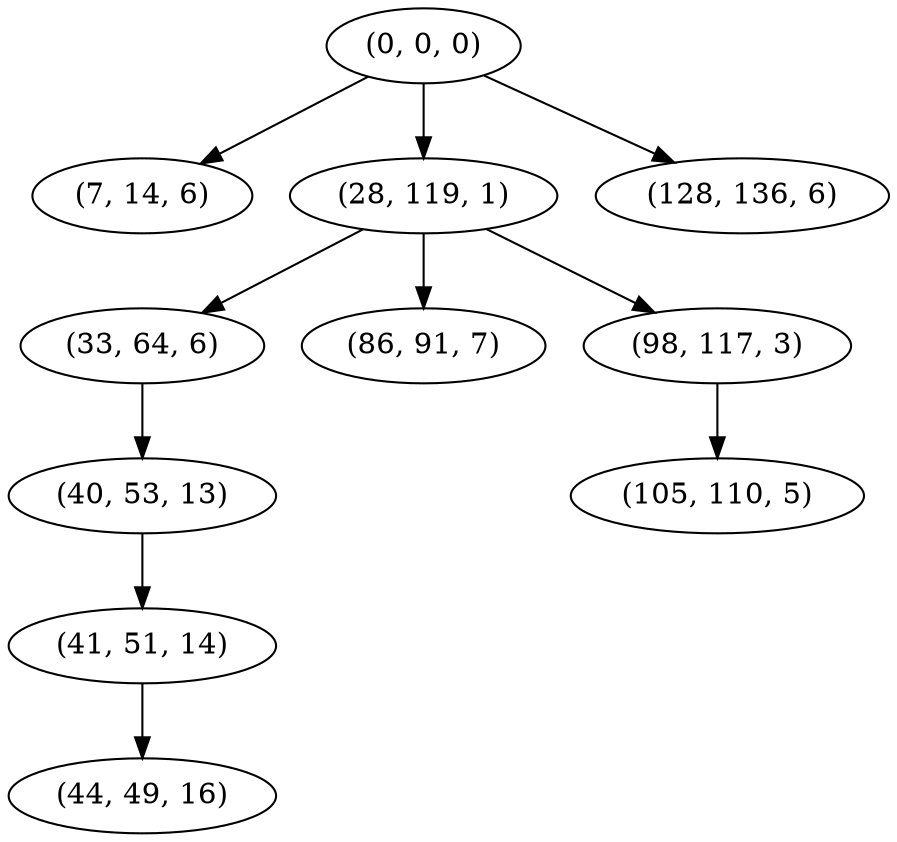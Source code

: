 digraph tree {
    "(0, 0, 0)";
    "(7, 14, 6)";
    "(28, 119, 1)";
    "(33, 64, 6)";
    "(40, 53, 13)";
    "(41, 51, 14)";
    "(44, 49, 16)";
    "(86, 91, 7)";
    "(98, 117, 3)";
    "(105, 110, 5)";
    "(128, 136, 6)";
    "(0, 0, 0)" -> "(7, 14, 6)";
    "(0, 0, 0)" -> "(28, 119, 1)";
    "(0, 0, 0)" -> "(128, 136, 6)";
    "(28, 119, 1)" -> "(33, 64, 6)";
    "(28, 119, 1)" -> "(86, 91, 7)";
    "(28, 119, 1)" -> "(98, 117, 3)";
    "(33, 64, 6)" -> "(40, 53, 13)";
    "(40, 53, 13)" -> "(41, 51, 14)";
    "(41, 51, 14)" -> "(44, 49, 16)";
    "(98, 117, 3)" -> "(105, 110, 5)";
}
